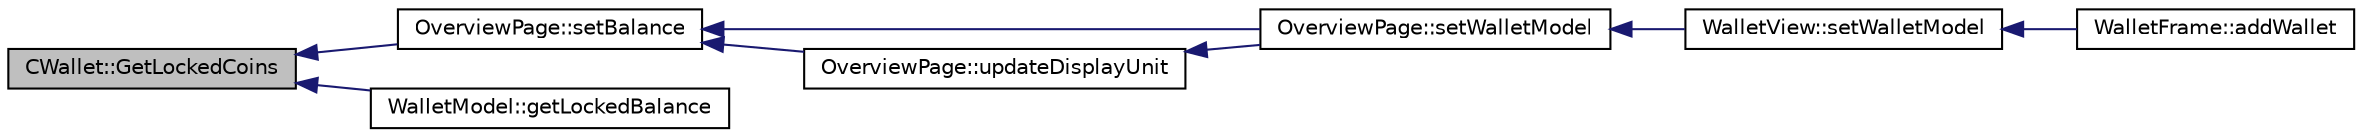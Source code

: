 digraph "CWallet::GetLockedCoins"
{
  edge [fontname="Helvetica",fontsize="10",labelfontname="Helvetica",labelfontsize="10"];
  node [fontname="Helvetica",fontsize="10",shape=record];
  rankdir="LR";
  Node647 [label="CWallet::GetLockedCoins",height=0.2,width=0.4,color="black", fillcolor="grey75", style="filled", fontcolor="black"];
  Node647 -> Node648 [dir="back",color="midnightblue",fontsize="10",style="solid",fontname="Helvetica"];
  Node648 [label="OverviewPage::setBalance",height=0.2,width=0.4,color="black", fillcolor="white", style="filled",URL="$class_overview_page.html#a93fac198949a3e71a92a3f67ee5753a1"];
  Node648 -> Node649 [dir="back",color="midnightblue",fontsize="10",style="solid",fontname="Helvetica"];
  Node649 [label="OverviewPage::setWalletModel",height=0.2,width=0.4,color="black", fillcolor="white", style="filled",URL="$class_overview_page.html#a2ed52a3a87e9c74fee38fa873c9bc71f"];
  Node649 -> Node650 [dir="back",color="midnightblue",fontsize="10",style="solid",fontname="Helvetica"];
  Node650 [label="WalletView::setWalletModel",height=0.2,width=0.4,color="black", fillcolor="white", style="filled",URL="$class_wallet_view.html#a0a37ff693a4f9c1e5ddc23f9cd3913be",tooltip="Set the wallet model. "];
  Node650 -> Node651 [dir="back",color="midnightblue",fontsize="10",style="solid",fontname="Helvetica"];
  Node651 [label="WalletFrame::addWallet",height=0.2,width=0.4,color="black", fillcolor="white", style="filled",URL="$class_wallet_frame.html#aa199c3f27654199d84c365cf86167d86"];
  Node648 -> Node652 [dir="back",color="midnightblue",fontsize="10",style="solid",fontname="Helvetica"];
  Node652 [label="OverviewPage::updateDisplayUnit",height=0.2,width=0.4,color="black", fillcolor="white", style="filled",URL="$class_overview_page.html#a03f19b9afd9af4b72d9bba7b0c7cf900"];
  Node652 -> Node649 [dir="back",color="midnightblue",fontsize="10",style="solid",fontname="Helvetica"];
  Node647 -> Node653 [dir="back",color="midnightblue",fontsize="10",style="solid",fontname="Helvetica"];
  Node653 [label="WalletModel::getLockedBalance",height=0.2,width=0.4,color="black", fillcolor="white", style="filled",URL="$class_wallet_model.html#a0fccd88511bce41f226c1c41604347c3"];
}
